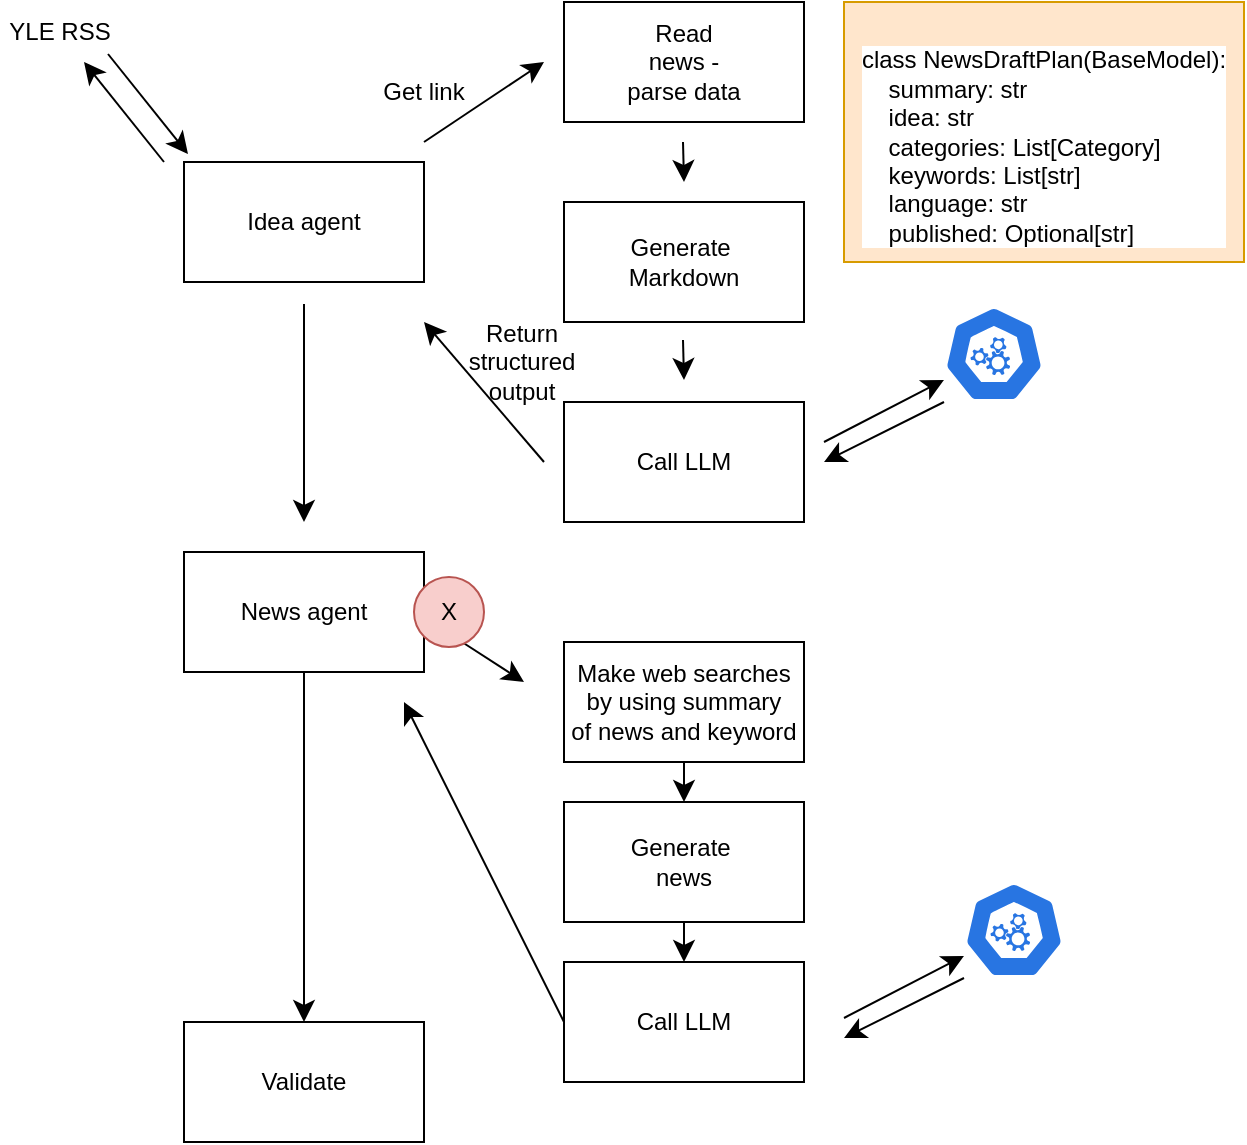 <mxfile version="26.0.10">
  <diagram name="Sivu-1" id="JTJlaVxpeSsTB4rjYDAN">
    <mxGraphModel dx="1318" dy="1128" grid="1" gridSize="10" guides="1" tooltips="1" connect="1" arrows="1" fold="1" page="0" pageScale="1" pageWidth="850" pageHeight="1100" math="0" shadow="0">
      <root>
        <mxCell id="0" />
        <mxCell id="1" parent="0" />
        <mxCell id="3CDHaFP3MFJWDr3xcLiA-1" value="Idea agent" style="rounded=0;whiteSpace=wrap;html=1;" vertex="1" parent="1">
          <mxGeometry width="120" height="60" as="geometry" />
        </mxCell>
        <mxCell id="3CDHaFP3MFJWDr3xcLiA-2" value="" style="endArrow=classic;html=1;rounded=0;fontSize=12;startSize=8;endSize=8;curved=1;" edge="1" parent="1">
          <mxGeometry width="50" height="50" relative="1" as="geometry">
            <mxPoint x="-10" as="sourcePoint" />
            <mxPoint x="-50" y="-50" as="targetPoint" />
          </mxGeometry>
        </mxCell>
        <mxCell id="3CDHaFP3MFJWDr3xcLiA-3" value="" style="endArrow=classic;html=1;rounded=0;fontSize=12;startSize=8;endSize=8;curved=1;" edge="1" parent="1">
          <mxGeometry width="50" height="50" relative="1" as="geometry">
            <mxPoint x="-38" y="-54" as="sourcePoint" />
            <mxPoint x="2" y="-4" as="targetPoint" />
          </mxGeometry>
        </mxCell>
        <mxCell id="3CDHaFP3MFJWDr3xcLiA-4" value="YLE RSS" style="text;html=1;align=center;verticalAlign=middle;whiteSpace=wrap;rounded=0;" vertex="1" parent="1">
          <mxGeometry x="-92" y="-80" width="60" height="30" as="geometry" />
        </mxCell>
        <mxCell id="3CDHaFP3MFJWDr3xcLiA-5" value="" style="rounded=0;whiteSpace=wrap;html=1;" vertex="1" parent="1">
          <mxGeometry x="190" y="-80" width="120" height="60" as="geometry" />
        </mxCell>
        <mxCell id="3CDHaFP3MFJWDr3xcLiA-6" value="" style="endArrow=classic;html=1;rounded=0;fontSize=12;startSize=8;endSize=8;curved=1;" edge="1" parent="1">
          <mxGeometry width="50" height="50" relative="1" as="geometry">
            <mxPoint x="120" y="-10" as="sourcePoint" />
            <mxPoint x="180" y="-50" as="targetPoint" />
          </mxGeometry>
        </mxCell>
        <mxCell id="3CDHaFP3MFJWDr3xcLiA-7" value="Get link" style="text;html=1;align=center;verticalAlign=middle;whiteSpace=wrap;rounded=0;" vertex="1" parent="1">
          <mxGeometry x="90" y="-50" width="60" height="30" as="geometry" />
        </mxCell>
        <mxCell id="3CDHaFP3MFJWDr3xcLiA-8" value="Read news - parse data" style="text;html=1;align=center;verticalAlign=middle;whiteSpace=wrap;rounded=0;" vertex="1" parent="1">
          <mxGeometry x="220" y="-65" width="60" height="30" as="geometry" />
        </mxCell>
        <mxCell id="3CDHaFP3MFJWDr3xcLiA-9" value="Generate&amp;nbsp;&lt;div&gt;Markdown&lt;/div&gt;" style="rounded=0;whiteSpace=wrap;html=1;" vertex="1" parent="1">
          <mxGeometry x="190" y="20" width="120" height="60" as="geometry" />
        </mxCell>
        <mxCell id="3CDHaFP3MFJWDr3xcLiA-10" value="" style="endArrow=classic;html=1;rounded=0;fontSize=12;startSize=8;endSize=8;curved=1;" edge="1" parent="1">
          <mxGeometry width="50" height="50" relative="1" as="geometry">
            <mxPoint x="249.5" y="-10" as="sourcePoint" />
            <mxPoint x="250" y="10" as="targetPoint" />
          </mxGeometry>
        </mxCell>
        <mxCell id="3CDHaFP3MFJWDr3xcLiA-11" value="Call LLM" style="rounded=0;whiteSpace=wrap;html=1;" vertex="1" parent="1">
          <mxGeometry x="190" y="120" width="120" height="60" as="geometry" />
        </mxCell>
        <mxCell id="3CDHaFP3MFJWDr3xcLiA-13" value="" style="endArrow=classic;html=1;rounded=0;fontSize=12;startSize=8;endSize=8;curved=1;" edge="1" parent="1">
          <mxGeometry width="50" height="50" relative="1" as="geometry">
            <mxPoint x="249.5" y="89" as="sourcePoint" />
            <mxPoint x="250" y="109" as="targetPoint" />
          </mxGeometry>
        </mxCell>
        <mxCell id="3CDHaFP3MFJWDr3xcLiA-14" value="" style="endArrow=classic;html=1;rounded=0;fontSize=12;startSize=8;endSize=8;curved=1;" edge="1" parent="1" target="3CDHaFP3MFJWDr3xcLiA-15">
          <mxGeometry width="50" height="50" relative="1" as="geometry">
            <mxPoint x="320" y="140" as="sourcePoint" />
            <mxPoint x="370" y="90" as="targetPoint" />
          </mxGeometry>
        </mxCell>
        <mxCell id="3CDHaFP3MFJWDr3xcLiA-15" value="" style="aspect=fixed;sketch=0;html=1;dashed=0;whitespace=wrap;verticalLabelPosition=bottom;verticalAlign=top;fillColor=#2875E2;strokeColor=#ffffff;points=[[0.005,0.63,0],[0.1,0.2,0],[0.9,0.2,0],[0.5,0,0],[0.995,0.63,0],[0.72,0.99,0],[0.5,1,0],[0.28,0.99,0]];shape=mxgraph.kubernetes.icon2;prIcon=api" vertex="1" parent="1">
          <mxGeometry x="380" y="72" width="50" height="48" as="geometry" />
        </mxCell>
        <mxCell id="3CDHaFP3MFJWDr3xcLiA-16" value="" style="endArrow=classic;html=1;rounded=0;fontSize=12;startSize=8;endSize=8;curved=1;" edge="1" parent="1">
          <mxGeometry width="50" height="50" relative="1" as="geometry">
            <mxPoint x="380" y="120" as="sourcePoint" />
            <mxPoint x="320" y="150" as="targetPoint" />
          </mxGeometry>
        </mxCell>
        <mxCell id="3CDHaFP3MFJWDr3xcLiA-19" value="" style="endArrow=classic;html=1;rounded=0;fontSize=12;startSize=8;endSize=8;curved=1;" edge="1" parent="1">
          <mxGeometry width="50" height="50" relative="1" as="geometry">
            <mxPoint x="180" y="150" as="sourcePoint" />
            <mxPoint x="120" y="80" as="targetPoint" />
          </mxGeometry>
        </mxCell>
        <mxCell id="3CDHaFP3MFJWDr3xcLiA-20" value="Return structured output" style="text;html=1;align=center;verticalAlign=middle;whiteSpace=wrap;rounded=0;" vertex="1" parent="1">
          <mxGeometry x="139" y="85" width="60" height="30" as="geometry" />
        </mxCell>
        <mxCell id="3CDHaFP3MFJWDr3xcLiA-21" value="&lt;br&gt;&lt;div style=&quot;forced-color-adjust: none; color: rgb(0, 0, 0); font-family: Helvetica; font-size: 12px; font-style: normal; font-variant-ligatures: normal; font-variant-caps: normal; font-weight: 400; letter-spacing: normal; orphans: 2; text-align: left; text-indent: 0px; text-transform: none; widows: 2; word-spacing: 0px; -webkit-text-stroke-width: 0px; white-space: normal; background-color: rgb(255, 255, 255); text-decoration-thickness: initial; text-decoration-style: initial; text-decoration-color: initial;&quot;&gt;&lt;span style=&quot;forced-color-adjust: none; font-size: 12px;&quot;&gt;class NewsDraftPlan(BaseModel):&lt;/span&gt;&lt;/div&gt;&lt;div style=&quot;forced-color-adjust: none; color: rgb(0, 0, 0); font-family: Helvetica; font-size: 12px; font-style: normal; font-variant-ligatures: normal; font-variant-caps: normal; font-weight: 400; letter-spacing: normal; orphans: 2; text-align: left; text-indent: 0px; text-transform: none; widows: 2; word-spacing: 0px; -webkit-text-stroke-width: 0px; white-space: normal; background-color: rgb(255, 255, 255); text-decoration-thickness: initial; text-decoration-style: initial; text-decoration-color: initial;&quot;&gt;&lt;span style=&quot;forced-color-adjust: none; font-size: 12px;&quot;&gt;&amp;nbsp; &amp;nbsp; summary: str&amp;nbsp; &amp;nbsp; &amp;nbsp; &amp;nbsp; &amp;nbsp; &amp;nbsp; &amp;nbsp; &amp;nbsp;&amp;nbsp;&lt;/span&gt;&lt;/div&gt;&lt;div style=&quot;forced-color-adjust: none; color: rgb(0, 0, 0); font-family: Helvetica; font-size: 12px; font-style: normal; font-variant-ligatures: normal; font-variant-caps: normal; font-weight: 400; letter-spacing: normal; orphans: 2; text-align: left; text-indent: 0px; text-transform: none; widows: 2; word-spacing: 0px; -webkit-text-stroke-width: 0px; white-space: normal; background-color: rgb(255, 255, 255); text-decoration-thickness: initial; text-decoration-style: initial; text-decoration-color: initial;&quot;&gt;&lt;span style=&quot;forced-color-adjust: none; font-size: 12px;&quot;&gt;&amp;nbsp; &amp;nbsp; idea: str&amp;nbsp; &amp;nbsp; &amp;nbsp; &amp;nbsp; &amp;nbsp; &amp;nbsp; &amp;nbsp; &amp;nbsp; &amp;nbsp; &amp;nbsp;&lt;/span&gt;&lt;/div&gt;&lt;div style=&quot;forced-color-adjust: none; color: rgb(0, 0, 0); font-family: Helvetica; font-size: 12px; font-style: normal; font-variant-ligatures: normal; font-variant-caps: normal; font-weight: 400; letter-spacing: normal; orphans: 2; text-align: left; text-indent: 0px; text-transform: none; widows: 2; word-spacing: 0px; -webkit-text-stroke-width: 0px; white-space: normal; background-color: rgb(255, 255, 255); text-decoration-thickness: initial; text-decoration-style: initial; text-decoration-color: initial;&quot;&gt;&lt;span style=&quot;forced-color-adjust: none; font-size: 12px;&quot;&gt;&amp;nbsp; &amp;nbsp; categories: List[Category]&amp;nbsp;&amp;nbsp;&lt;/span&gt;&lt;/div&gt;&lt;div style=&quot;forced-color-adjust: none; color: rgb(0, 0, 0); font-family: Helvetica; font-size: 12px; font-style: normal; font-variant-ligatures: normal; font-variant-caps: normal; font-weight: 400; letter-spacing: normal; orphans: 2; text-align: left; text-indent: 0px; text-transform: none; widows: 2; word-spacing: 0px; -webkit-text-stroke-width: 0px; white-space: normal; background-color: rgb(255, 255, 255); text-decoration-thickness: initial; text-decoration-style: initial; text-decoration-color: initial;&quot;&gt;&lt;span style=&quot;forced-color-adjust: none; font-size: 12px;&quot;&gt;&amp;nbsp; &amp;nbsp; keywords: List[str]&amp;nbsp; &amp;nbsp; &amp;nbsp; &amp;nbsp; &amp;nbsp;&lt;/span&gt;&lt;/div&gt;&lt;div style=&quot;forced-color-adjust: none; color: rgb(0, 0, 0); font-family: Helvetica; font-size: 12px; font-style: normal; font-variant-ligatures: normal; font-variant-caps: normal; font-weight: 400; letter-spacing: normal; orphans: 2; text-align: left; text-indent: 0px; text-transform: none; widows: 2; word-spacing: 0px; -webkit-text-stroke-width: 0px; white-space: normal; background-color: rgb(255, 255, 255); text-decoration-thickness: initial; text-decoration-style: initial; text-decoration-color: initial;&quot;&gt;&lt;span style=&quot;forced-color-adjust: none; font-size: 12px;&quot;&gt;&amp;nbsp; &amp;nbsp; language: str&amp;nbsp; &amp;nbsp; &amp;nbsp; &amp;nbsp; &amp;nbsp; &amp;nbsp; &amp;nbsp; &amp;nbsp;&lt;/span&gt;&lt;/div&gt;&lt;div style=&quot;forced-color-adjust: none; color: rgb(0, 0, 0); font-family: Helvetica; font-size: 12px; font-style: normal; font-variant-ligatures: normal; font-variant-caps: normal; font-weight: 400; letter-spacing: normal; orphans: 2; text-align: left; text-indent: 0px; text-transform: none; widows: 2; word-spacing: 0px; -webkit-text-stroke-width: 0px; white-space: normal; background-color: rgb(255, 255, 255); text-decoration-thickness: initial; text-decoration-style: initial; text-decoration-color: initial;&quot;&gt;&lt;span style=&quot;forced-color-adjust: none; font-size: 12px;&quot;&gt;&amp;nbsp; &amp;nbsp; published: Optional[str]&lt;/span&gt;&lt;/div&gt;" style="rounded=0;whiteSpace=wrap;html=1;fillColor=#ffe6cc;strokeColor=#d79b00;" vertex="1" parent="1">
          <mxGeometry x="330" y="-80" width="200" height="130" as="geometry" />
        </mxCell>
        <mxCell id="3CDHaFP3MFJWDr3xcLiA-37" style="edgeStyle=none;curved=1;rounded=0;orthogonalLoop=1;jettySize=auto;html=1;exitX=0.5;exitY=1;exitDx=0;exitDy=0;entryX=0.5;entryY=0;entryDx=0;entryDy=0;fontSize=12;startSize=8;endSize=8;" edge="1" parent="1" source="3CDHaFP3MFJWDr3xcLiA-22" target="3CDHaFP3MFJWDr3xcLiA-36">
          <mxGeometry relative="1" as="geometry" />
        </mxCell>
        <mxCell id="3CDHaFP3MFJWDr3xcLiA-22" value="News agent" style="rounded=0;whiteSpace=wrap;html=1;" vertex="1" parent="1">
          <mxGeometry y="195" width="120" height="60" as="geometry" />
        </mxCell>
        <mxCell id="3CDHaFP3MFJWDr3xcLiA-23" value="" style="endArrow=classic;html=1;rounded=0;fontSize=12;startSize=8;endSize=8;curved=1;" edge="1" parent="1">
          <mxGeometry width="50" height="50" relative="1" as="geometry">
            <mxPoint x="60" y="71" as="sourcePoint" />
            <mxPoint x="60" y="180" as="targetPoint" />
          </mxGeometry>
        </mxCell>
        <mxCell id="3CDHaFP3MFJWDr3xcLiA-33" style="edgeStyle=none;curved=1;rounded=0;orthogonalLoop=1;jettySize=auto;html=1;exitX=0.5;exitY=1;exitDx=0;exitDy=0;entryX=0.5;entryY=0;entryDx=0;entryDy=0;fontSize=12;startSize=8;endSize=8;" edge="1" parent="1" source="3CDHaFP3MFJWDr3xcLiA-24" target="3CDHaFP3MFJWDr3xcLiA-25">
          <mxGeometry relative="1" as="geometry" />
        </mxCell>
        <mxCell id="3CDHaFP3MFJWDr3xcLiA-24" value="Make web searches&lt;div&gt;by using summary&lt;/div&gt;&lt;div&gt;of news and keyword&lt;/div&gt;" style="rounded=0;whiteSpace=wrap;html=1;" vertex="1" parent="1">
          <mxGeometry x="190" y="240" width="120" height="60" as="geometry" />
        </mxCell>
        <mxCell id="3CDHaFP3MFJWDr3xcLiA-34" style="edgeStyle=none;curved=1;rounded=0;orthogonalLoop=1;jettySize=auto;html=1;exitX=0.5;exitY=1;exitDx=0;exitDy=0;entryX=0.5;entryY=0;entryDx=0;entryDy=0;fontSize=12;startSize=8;endSize=8;" edge="1" parent="1" source="3CDHaFP3MFJWDr3xcLiA-25" target="3CDHaFP3MFJWDr3xcLiA-26">
          <mxGeometry relative="1" as="geometry" />
        </mxCell>
        <mxCell id="3CDHaFP3MFJWDr3xcLiA-25" value="Generate&amp;nbsp;&lt;div&gt;news&lt;/div&gt;" style="rounded=0;whiteSpace=wrap;html=1;" vertex="1" parent="1">
          <mxGeometry x="190" y="320" width="120" height="60" as="geometry" />
        </mxCell>
        <mxCell id="3CDHaFP3MFJWDr3xcLiA-35" style="edgeStyle=none;curved=1;rounded=0;orthogonalLoop=1;jettySize=auto;html=1;exitX=0;exitY=0.5;exitDx=0;exitDy=0;fontSize=12;startSize=8;endSize=8;" edge="1" parent="1" source="3CDHaFP3MFJWDr3xcLiA-26">
          <mxGeometry relative="1" as="geometry">
            <mxPoint x="110" y="270" as="targetPoint" />
          </mxGeometry>
        </mxCell>
        <mxCell id="3CDHaFP3MFJWDr3xcLiA-26" value="Call LLM" style="rounded=0;whiteSpace=wrap;html=1;" vertex="1" parent="1">
          <mxGeometry x="190" y="400" width="120" height="60" as="geometry" />
        </mxCell>
        <mxCell id="3CDHaFP3MFJWDr3xcLiA-27" value="" style="endArrow=classic;html=1;rounded=0;fontSize=12;startSize=8;endSize=8;curved=1;" edge="1" parent="1" target="3CDHaFP3MFJWDr3xcLiA-28">
          <mxGeometry width="50" height="50" relative="1" as="geometry">
            <mxPoint x="330" y="428" as="sourcePoint" />
            <mxPoint x="380" y="378" as="targetPoint" />
          </mxGeometry>
        </mxCell>
        <mxCell id="3CDHaFP3MFJWDr3xcLiA-28" value="" style="aspect=fixed;sketch=0;html=1;dashed=0;whitespace=wrap;verticalLabelPosition=bottom;verticalAlign=top;fillColor=#2875E2;strokeColor=#ffffff;points=[[0.005,0.63,0],[0.1,0.2,0],[0.9,0.2,0],[0.5,0,0],[0.995,0.63,0],[0.72,0.99,0],[0.5,1,0],[0.28,0.99,0]];shape=mxgraph.kubernetes.icon2;prIcon=api" vertex="1" parent="1">
          <mxGeometry x="390" y="360" width="50" height="48" as="geometry" />
        </mxCell>
        <mxCell id="3CDHaFP3MFJWDr3xcLiA-29" value="" style="endArrow=classic;html=1;rounded=0;fontSize=12;startSize=8;endSize=8;curved=1;" edge="1" parent="1">
          <mxGeometry width="50" height="50" relative="1" as="geometry">
            <mxPoint x="390" y="408" as="sourcePoint" />
            <mxPoint x="330" y="438" as="targetPoint" />
          </mxGeometry>
        </mxCell>
        <mxCell id="3CDHaFP3MFJWDr3xcLiA-30" value="" style="endArrow=classic;html=1;rounded=0;fontSize=12;startSize=8;endSize=8;curved=1;" edge="1" parent="1">
          <mxGeometry width="50" height="50" relative="1" as="geometry">
            <mxPoint x="139" y="240" as="sourcePoint" />
            <mxPoint x="170" y="260" as="targetPoint" />
          </mxGeometry>
        </mxCell>
        <mxCell id="3CDHaFP3MFJWDr3xcLiA-36" value="Validate" style="rounded=0;whiteSpace=wrap;html=1;" vertex="1" parent="1">
          <mxGeometry y="430" width="120" height="60" as="geometry" />
        </mxCell>
        <mxCell id="3CDHaFP3MFJWDr3xcLiA-39" value="X" style="ellipse;whiteSpace=wrap;html=1;aspect=fixed;fillColor=#f8cecc;strokeColor=#b85450;" vertex="1" parent="1">
          <mxGeometry x="115" y="207.5" width="35" height="35" as="geometry" />
        </mxCell>
      </root>
    </mxGraphModel>
  </diagram>
</mxfile>
